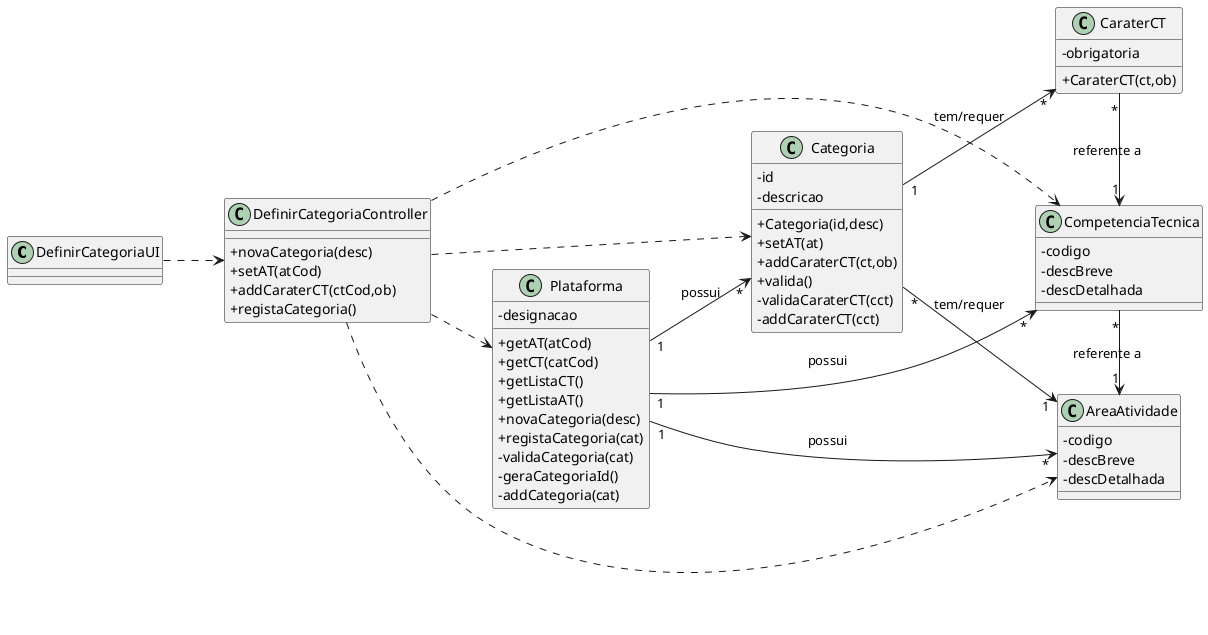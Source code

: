 @startuml
skinparam classAttributeIconSize 0
left to right direction
class DefinirCategoriaUI {
}

class DefinirCategoriaController {
  +novaCategoria(desc)
  +setAT(atCod)
  +addCaraterCT(ctCod,ob)
  +registaCategoria()
}

class Plataforma {
  -designacao
  +getAT(atCod)
  +getCT(catCod)
  +getListaCT()
  +getListaAT()
  +novaCategoria(desc)
  +registaCategoria(cat)
  -validaCategoria(cat)
  -geraCategoriaId()
  -addCategoria(cat)
}

class CompetenciaTecnica {
  -codigo
  -descBreve
  -descDetalhada
}

class CaraterCT {
  -obrigatoria
  +CaraterCT(ct,ob)
}


class Categoria {
  -id
  -descricao
  +Categoria(id,desc)
  +setAT(at)
  +addCaraterCT(ct,ob)
  +valida()
  -validaCaraterCT(cct)
  -addCaraterCT(cct)
}

class AreaAtividade {
  -codigo
  -descBreve
  -descDetalhada
}

DefinirCategoriaUI ..> DefinirCategoriaController
DefinirCategoriaController ..> Plataforma
DefinirCategoriaController ..> AreaAtividade
DefinirCategoriaController ..> CompetenciaTecnica
DefinirCategoriaController ..> Categoria
Plataforma "1" --> "*" Categoria : possui
Plataforma "1" --> "*" AreaAtividade : possui
Plataforma "1" --> "*" CompetenciaTecnica : possui
CompetenciaTecnica "*" -> "1" AreaAtividade : referente a
Categoria "*" --> "1" AreaAtividade : tem/requer
Categoria "1" --> "*" CaraterCT : tem/requer
CaraterCT "*" -> "1" CompetenciaTecnica : referente a




@enduml

